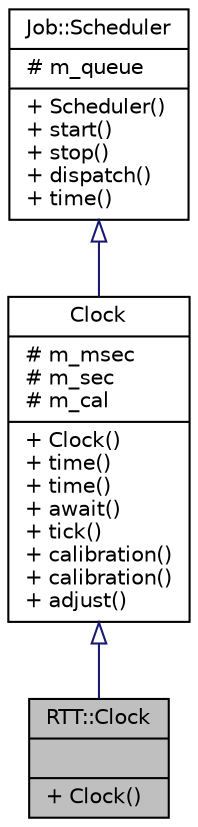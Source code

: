 digraph "RTT::Clock"
{
  edge [fontname="Helvetica",fontsize="10",labelfontname="Helvetica",labelfontsize="10"];
  node [fontname="Helvetica",fontsize="10",shape=record];
  Node1 [label="{RTT::Clock\n||+ Clock()\l}",height=0.2,width=0.4,color="black", fillcolor="grey75", style="filled", fontcolor="black"];
  Node2 -> Node1 [dir="back",color="midnightblue",fontsize="10",style="solid",arrowtail="onormal",fontname="Helvetica"];
  Node2 [label="{Clock\n|# m_msec\l# m_sec\l# m_cal\l|+ Clock()\l+ time()\l+ time()\l+ await()\l+ tick()\l+ calibration()\l+ calibration()\l+ adjust()\l}",height=0.2,width=0.4,color="black", fillcolor="white", style="filled",URL="$df/d45/classClock.html"];
  Node3 -> Node2 [dir="back",color="midnightblue",fontsize="10",style="solid",arrowtail="onormal",fontname="Helvetica"];
  Node3 [label="{Job::Scheduler\n|# m_queue\l|+ Scheduler()\l+ start()\l+ stop()\l+ dispatch()\l+ time()\l}",height=0.2,width=0.4,color="black", fillcolor="white", style="filled",URL="$d0/d85/classJob_1_1Scheduler.html"];
}
